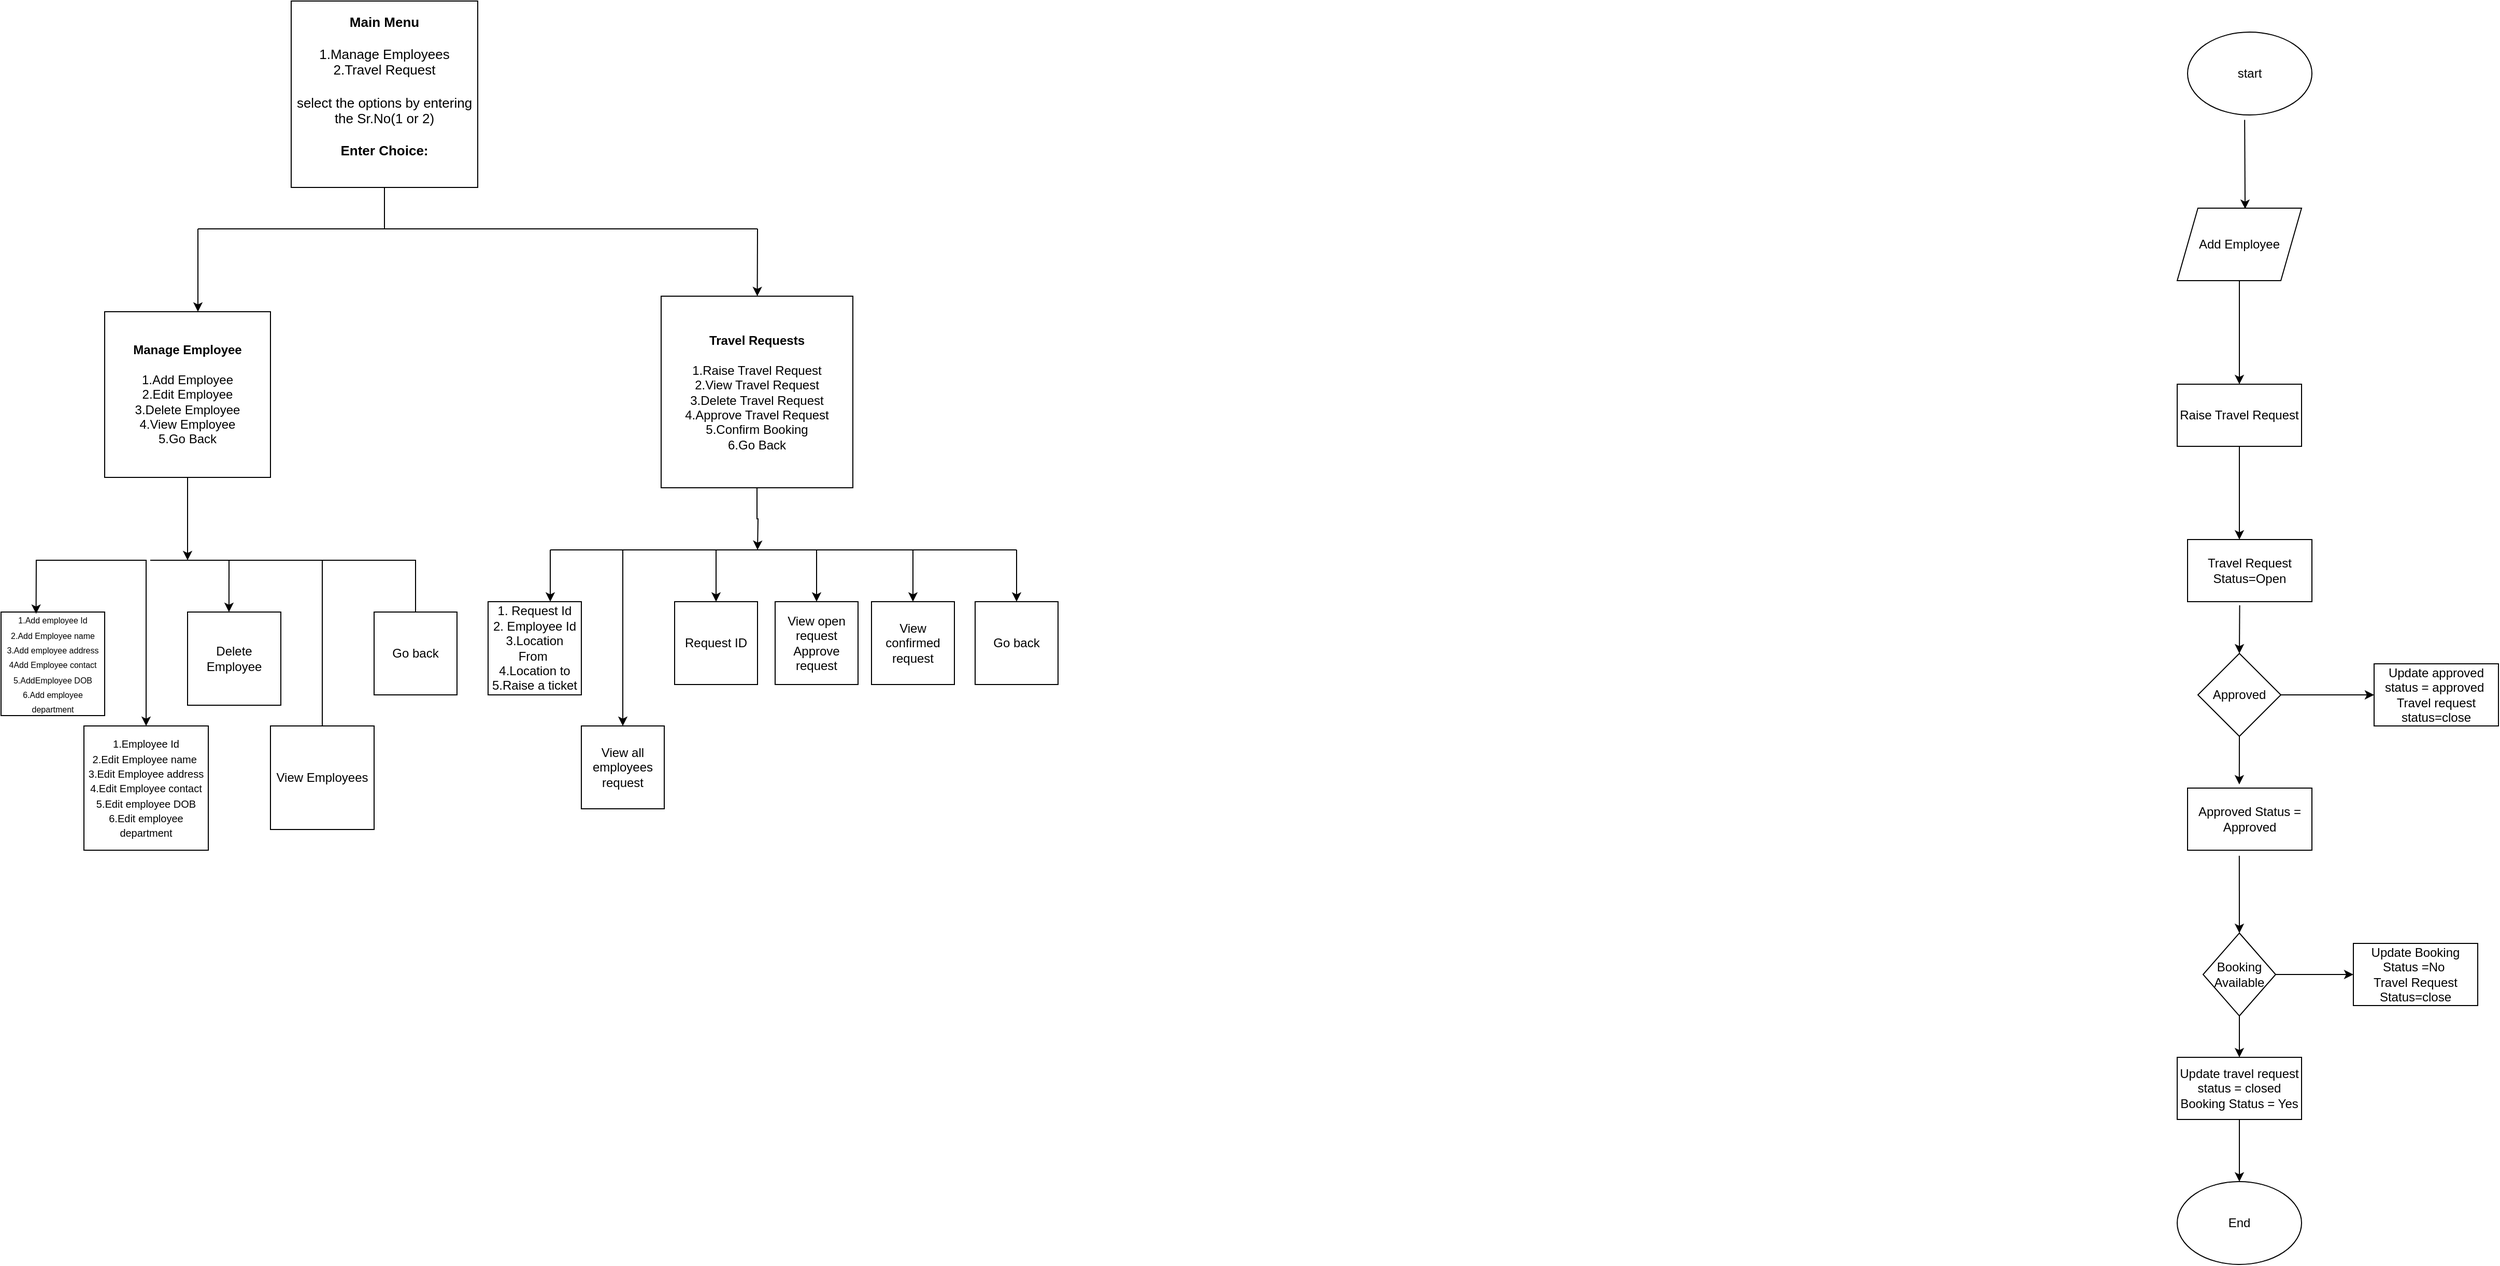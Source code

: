 <mxfile version="22.0.4" type="device">
  <diagram id="C5RBs43oDa-KdzZeNtuy" name="Page-1">
    <mxGraphModel dx="794" dy="456" grid="1" gridSize="10" guides="1" tooltips="1" connect="1" arrows="1" fold="1" page="1" pageScale="1" pageWidth="827" pageHeight="1169" math="0" shadow="0">
      <root>
        <mxCell id="WIyWlLk6GJQsqaUBKTNV-0" />
        <mxCell id="WIyWlLk6GJQsqaUBKTNV-1" parent="WIyWlLk6GJQsqaUBKTNV-0" />
        <mxCell id="EAZIWyAZ8jcEmbwy2l7Q-3" value="" style="endArrow=none;html=1;rounded=0;" parent="WIyWlLk6GJQsqaUBKTNV-1" source="EAZIWyAZ8jcEmbwy2l7Q-2" edge="1">
          <mxGeometry width="50" height="50" relative="1" as="geometry">
            <mxPoint x="360" y="350" as="sourcePoint" />
            <mxPoint x="410" y="300" as="targetPoint" />
          </mxGeometry>
        </mxCell>
        <mxCell id="EAZIWyAZ8jcEmbwy2l7Q-4" value="" style="endArrow=none;html=1;rounded=0;" parent="WIyWlLk6GJQsqaUBKTNV-1" target="EAZIWyAZ8jcEmbwy2l7Q-2" edge="1">
          <mxGeometry width="50" height="50" relative="1" as="geometry">
            <mxPoint x="370" y="360" as="sourcePoint" />
            <mxPoint x="410" y="300" as="targetPoint" />
          </mxGeometry>
        </mxCell>
        <mxCell id="EAZIWyAZ8jcEmbwy2l7Q-2" value="&lt;span style=&quot;font-size: 13px;&quot;&gt;&lt;b&gt;Main Menu&lt;/b&gt;&lt;br&gt;&lt;br&gt;1.Manage Employees&lt;br&gt;2.Travel Request&lt;br&gt;&lt;br&gt;select the options by entering the Sr.No(1 or 2)&lt;br&gt;&lt;b&gt;&lt;br&gt;Enter Choice:&lt;/b&gt;&lt;br&gt;&lt;br&gt;&lt;/span&gt;" style="whiteSpace=wrap;html=1;aspect=fixed;strokeColor=default;" parent="WIyWlLk6GJQsqaUBKTNV-1" vertex="1">
          <mxGeometry x="280" y="140" width="180" height="180" as="geometry" />
        </mxCell>
        <mxCell id="EAZIWyAZ8jcEmbwy2l7Q-6" value="" style="endArrow=none;html=1;rounded=0;" parent="WIyWlLk6GJQsqaUBKTNV-1" edge="1">
          <mxGeometry width="50" height="50" relative="1" as="geometry">
            <mxPoint x="190" y="360" as="sourcePoint" />
            <mxPoint x="730" y="360" as="targetPoint" />
          </mxGeometry>
        </mxCell>
        <mxCell id="Qi8HPNzengzMcqGq8Z2p-6" style="edgeStyle=orthogonalEdgeStyle;rounded=0;orthogonalLoop=1;jettySize=auto;html=1;exitX=0.5;exitY=1;exitDx=0;exitDy=0;" edge="1" parent="WIyWlLk6GJQsqaUBKTNV-1" source="EAZIWyAZ8jcEmbwy2l7Q-12">
          <mxGeometry relative="1" as="geometry">
            <mxPoint x="180" y="680" as="targetPoint" />
          </mxGeometry>
        </mxCell>
        <mxCell id="EAZIWyAZ8jcEmbwy2l7Q-12" value="&lt;b&gt;Manage Employee&lt;br&gt;&lt;/b&gt;&lt;br&gt;1.Add Employee&lt;br&gt;2.Edit Employee&lt;br&gt;3.Delete Employee&lt;br&gt;4.View Employee&lt;br&gt;5.Go Back" style="whiteSpace=wrap;html=1;aspect=fixed;" parent="WIyWlLk6GJQsqaUBKTNV-1" vertex="1">
          <mxGeometry x="100" y="440" width="160" height="160" as="geometry" />
        </mxCell>
        <mxCell id="Qi8HPNzengzMcqGq8Z2p-5" style="edgeStyle=orthogonalEdgeStyle;rounded=0;orthogonalLoop=1;jettySize=auto;html=1;exitX=0.5;exitY=1;exitDx=0;exitDy=0;" edge="1" parent="WIyWlLk6GJQsqaUBKTNV-1" source="EAZIWyAZ8jcEmbwy2l7Q-13">
          <mxGeometry relative="1" as="geometry">
            <mxPoint x="730" y="670" as="targetPoint" />
          </mxGeometry>
        </mxCell>
        <mxCell id="EAZIWyAZ8jcEmbwy2l7Q-13" value="&lt;b&gt;Travel Requests&lt;/b&gt;&lt;br&gt;&lt;br&gt;1.Raise Travel Request&lt;br&gt;2.View Travel Request&lt;br&gt;3.Delete Travel Request&lt;br&gt;4.Approve Travel Request&lt;br&gt;5.Confirm Booking&lt;br&gt;6.Go Back" style="whiteSpace=wrap;html=1;aspect=fixed;" parent="WIyWlLk6GJQsqaUBKTNV-1" vertex="1">
          <mxGeometry x="637" y="425" width="185" height="185" as="geometry" />
        </mxCell>
        <mxCell id="EAZIWyAZ8jcEmbwy2l7Q-17" value="&lt;font style=&quot;font-size: 8px;&quot;&gt;&lt;span style=&quot;&quot;&gt;1.Add employee Id&lt;br&gt;&lt;/span&gt;2.Add Employee name&lt;br&gt;3.Add employee address&lt;br&gt;4Add Employee contact&lt;br&gt;5.AddEmployee DOB&lt;br&gt;6.Add employee department&lt;br&gt;&lt;/font&gt;" style="whiteSpace=wrap;html=1;aspect=fixed;" parent="WIyWlLk6GJQsqaUBKTNV-1" vertex="1">
          <mxGeometry y="730" width="100" height="100" as="geometry" />
        </mxCell>
        <mxCell id="EAZIWyAZ8jcEmbwy2l7Q-18" value="" style="endArrow=classic;startArrow=classic;html=1;rounded=0;exitX=0.338;exitY=0.017;exitDx=0;exitDy=0;exitPerimeter=0;entryX=0.5;entryY=0;entryDx=0;entryDy=0;" parent="WIyWlLk6GJQsqaUBKTNV-1" source="EAZIWyAZ8jcEmbwy2l7Q-17" target="EAZIWyAZ8jcEmbwy2l7Q-19" edge="1">
          <mxGeometry width="50" height="50" relative="1" as="geometry">
            <mxPoint x="360" y="700" as="sourcePoint" />
            <mxPoint x="410" y="680" as="targetPoint" />
            <Array as="points">
              <mxPoint x="34" y="680" />
              <mxPoint x="140" y="680" />
            </Array>
          </mxGeometry>
        </mxCell>
        <mxCell id="EAZIWyAZ8jcEmbwy2l7Q-19" value="&lt;font size=&quot;1&quot;&gt;1.Employee Id&lt;br&gt;2.Edit Employee name&amp;nbsp;&lt;br&gt;3.Edit Employee address&lt;br&gt;4.Edit Employee contact&lt;br&gt;5.Edit employee DOB&lt;br&gt;6.Edit employee&lt;br&gt;department&lt;br&gt;&lt;/font&gt;" style="whiteSpace=wrap;html=1;aspect=fixed;" parent="WIyWlLk6GJQsqaUBKTNV-1" vertex="1">
          <mxGeometry x="80" y="840" width="120" height="120" as="geometry" />
        </mxCell>
        <mxCell id="EAZIWyAZ8jcEmbwy2l7Q-20" value="Delete Employee" style="whiteSpace=wrap;html=1;aspect=fixed;" parent="WIyWlLk6GJQsqaUBKTNV-1" vertex="1">
          <mxGeometry x="180" y="730" width="90" height="90" as="geometry" />
        </mxCell>
        <mxCell id="EAZIWyAZ8jcEmbwy2l7Q-21" value="" style="endArrow=none;html=1;rounded=0;" parent="WIyWlLk6GJQsqaUBKTNV-1" edge="1">
          <mxGeometry width="50" height="50" relative="1" as="geometry">
            <mxPoint x="144" y="680" as="sourcePoint" />
            <mxPoint x="400" y="680" as="targetPoint" />
            <Array as="points" />
          </mxGeometry>
        </mxCell>
        <mxCell id="EAZIWyAZ8jcEmbwy2l7Q-22" value="" style="endArrow=classic;html=1;rounded=0;entryX=0.444;entryY=0;entryDx=0;entryDy=0;entryPerimeter=0;" parent="WIyWlLk6GJQsqaUBKTNV-1" target="EAZIWyAZ8jcEmbwy2l7Q-20" edge="1">
          <mxGeometry width="50" height="50" relative="1" as="geometry">
            <mxPoint x="220" y="680" as="sourcePoint" />
            <mxPoint x="200" y="650" as="targetPoint" />
          </mxGeometry>
        </mxCell>
        <mxCell id="EAZIWyAZ8jcEmbwy2l7Q-23" value="View Employees" style="whiteSpace=wrap;html=1;aspect=fixed;" parent="WIyWlLk6GJQsqaUBKTNV-1" vertex="1">
          <mxGeometry x="260" y="840" width="100" height="100" as="geometry" />
        </mxCell>
        <mxCell id="EAZIWyAZ8jcEmbwy2l7Q-24" value="Go back" style="whiteSpace=wrap;html=1;aspect=fixed;" parent="WIyWlLk6GJQsqaUBKTNV-1" vertex="1">
          <mxGeometry x="360" y="730" width="80" height="80" as="geometry" />
        </mxCell>
        <mxCell id="EAZIWyAZ8jcEmbwy2l7Q-25" value="" style="endArrow=none;html=1;rounded=0;entryX=0.5;entryY=0;entryDx=0;entryDy=0;entryPerimeter=0;exitX=0.5;exitY=0;exitDx=0;exitDy=0;" parent="WIyWlLk6GJQsqaUBKTNV-1" source="EAZIWyAZ8jcEmbwy2l7Q-23" target="EAZIWyAZ8jcEmbwy2l7Q-24" edge="1">
          <mxGeometry width="50" height="50" relative="1" as="geometry">
            <mxPoint x="310" y="720" as="sourcePoint" />
            <mxPoint x="393" y="725" as="targetPoint" />
            <Array as="points">
              <mxPoint x="310" y="680" />
              <mxPoint x="400" y="680" />
            </Array>
          </mxGeometry>
        </mxCell>
        <mxCell id="EAZIWyAZ8jcEmbwy2l7Q-27" value="1. Request Id&lt;br&gt;2. Employee Id&lt;br&gt;3.Location From&amp;nbsp;&lt;br&gt;4.Location to&lt;br&gt;5.Raise a ticket" style="whiteSpace=wrap;html=1;aspect=fixed;" parent="WIyWlLk6GJQsqaUBKTNV-1" vertex="1">
          <mxGeometry x="470" y="720" width="90" height="90" as="geometry" />
        </mxCell>
        <mxCell id="EAZIWyAZ8jcEmbwy2l7Q-28" value="View all employees request" style="whiteSpace=wrap;html=1;aspect=fixed;" parent="WIyWlLk6GJQsqaUBKTNV-1" vertex="1">
          <mxGeometry x="560" y="840" width="80" height="80" as="geometry" />
        </mxCell>
        <mxCell id="EAZIWyAZ8jcEmbwy2l7Q-29" value="Request ID" style="whiteSpace=wrap;html=1;aspect=fixed;" parent="WIyWlLk6GJQsqaUBKTNV-1" vertex="1">
          <mxGeometry x="650" y="720" width="80" height="80" as="geometry" />
        </mxCell>
        <mxCell id="EAZIWyAZ8jcEmbwy2l7Q-30" value="View open request&lt;br&gt;Approve request" style="whiteSpace=wrap;html=1;aspect=fixed;" parent="WIyWlLk6GJQsqaUBKTNV-1" vertex="1">
          <mxGeometry x="747" y="720" width="80" height="80" as="geometry" />
        </mxCell>
        <mxCell id="EAZIWyAZ8jcEmbwy2l7Q-31" value="Go back" style="whiteSpace=wrap;html=1;aspect=fixed;" parent="WIyWlLk6GJQsqaUBKTNV-1" vertex="1">
          <mxGeometry x="940" y="720" width="80" height="80" as="geometry" />
        </mxCell>
        <mxCell id="EAZIWyAZ8jcEmbwy2l7Q-32" value="View confirmed request" style="whiteSpace=wrap;html=1;aspect=fixed;" parent="WIyWlLk6GJQsqaUBKTNV-1" vertex="1">
          <mxGeometry x="840" y="720" width="80" height="80" as="geometry" />
        </mxCell>
        <mxCell id="EAZIWyAZ8jcEmbwy2l7Q-40" value="" style="endArrow=none;html=1;rounded=0;" parent="WIyWlLk6GJQsqaUBKTNV-1" edge="1">
          <mxGeometry width="50" height="50" relative="1" as="geometry">
            <mxPoint x="530" y="670" as="sourcePoint" />
            <mxPoint x="980" y="670" as="targetPoint" />
          </mxGeometry>
        </mxCell>
        <mxCell id="EAZIWyAZ8jcEmbwy2l7Q-45" value="" style="endArrow=classic;html=1;rounded=0;" parent="WIyWlLk6GJQsqaUBKTNV-1" edge="1">
          <mxGeometry width="50" height="50" relative="1" as="geometry">
            <mxPoint x="530" y="670" as="sourcePoint" />
            <mxPoint x="530" y="720" as="targetPoint" />
          </mxGeometry>
        </mxCell>
        <mxCell id="EAZIWyAZ8jcEmbwy2l7Q-46" value="" style="endArrow=classic;html=1;rounded=0;entryX=0.5;entryY=0;entryDx=0;entryDy=0;" parent="WIyWlLk6GJQsqaUBKTNV-1" target="EAZIWyAZ8jcEmbwy2l7Q-28" edge="1">
          <mxGeometry width="50" height="50" relative="1" as="geometry">
            <mxPoint x="600" y="670" as="sourcePoint" />
            <mxPoint x="530" y="430" as="targetPoint" />
          </mxGeometry>
        </mxCell>
        <mxCell id="EAZIWyAZ8jcEmbwy2l7Q-47" value="" style="endArrow=classic;html=1;rounded=0;entryX=0.5;entryY=0;entryDx=0;entryDy=0;" parent="WIyWlLk6GJQsqaUBKTNV-1" target="EAZIWyAZ8jcEmbwy2l7Q-29" edge="1">
          <mxGeometry width="50" height="50" relative="1" as="geometry">
            <mxPoint x="690" y="670" as="sourcePoint" />
            <mxPoint x="720" y="600" as="targetPoint" />
          </mxGeometry>
        </mxCell>
        <mxCell id="EAZIWyAZ8jcEmbwy2l7Q-48" value="" style="endArrow=classic;html=1;rounded=0;entryX=0.5;entryY=0;entryDx=0;entryDy=0;" parent="WIyWlLk6GJQsqaUBKTNV-1" target="EAZIWyAZ8jcEmbwy2l7Q-30" edge="1">
          <mxGeometry width="50" height="50" relative="1" as="geometry">
            <mxPoint x="787" y="670" as="sourcePoint" />
            <mxPoint x="720" y="600" as="targetPoint" />
          </mxGeometry>
        </mxCell>
        <mxCell id="EAZIWyAZ8jcEmbwy2l7Q-49" value="" style="endArrow=classic;html=1;rounded=0;entryX=0.5;entryY=0;entryDx=0;entryDy=0;" parent="WIyWlLk6GJQsqaUBKTNV-1" target="EAZIWyAZ8jcEmbwy2l7Q-32" edge="1">
          <mxGeometry width="50" height="50" relative="1" as="geometry">
            <mxPoint x="880" y="670" as="sourcePoint" />
            <mxPoint x="720" y="600" as="targetPoint" />
          </mxGeometry>
        </mxCell>
        <mxCell id="EAZIWyAZ8jcEmbwy2l7Q-50" value="" style="endArrow=classic;html=1;rounded=0;" parent="WIyWlLk6GJQsqaUBKTNV-1" target="EAZIWyAZ8jcEmbwy2l7Q-31" edge="1">
          <mxGeometry width="50" height="50" relative="1" as="geometry">
            <mxPoint x="980" y="670" as="sourcePoint" />
            <mxPoint x="720" y="600" as="targetPoint" />
          </mxGeometry>
        </mxCell>
        <mxCell id="EAZIWyAZ8jcEmbwy2l7Q-51" value="start" style="ellipse;whiteSpace=wrap;html=1;" parent="WIyWlLk6GJQsqaUBKTNV-1" vertex="1">
          <mxGeometry x="2110" y="170" width="120" height="80" as="geometry" />
        </mxCell>
        <mxCell id="EAZIWyAZ8jcEmbwy2l7Q-52" value="Add Employee" style="shape=parallelogram;perimeter=parallelogramPerimeter;whiteSpace=wrap;html=1;fixedSize=1;" parent="WIyWlLk6GJQsqaUBKTNV-1" vertex="1">
          <mxGeometry x="2100" y="340" width="120" height="70" as="geometry" />
        </mxCell>
        <mxCell id="EAZIWyAZ8jcEmbwy2l7Q-53" value="Raise Travel Request" style="rounded=0;whiteSpace=wrap;html=1;" parent="WIyWlLk6GJQsqaUBKTNV-1" vertex="1">
          <mxGeometry x="2100" y="510" width="120" height="60" as="geometry" />
        </mxCell>
        <mxCell id="EAZIWyAZ8jcEmbwy2l7Q-62" value="" style="endArrow=classic;html=1;rounded=0;exitX=0.459;exitY=1.059;exitDx=0;exitDy=0;exitPerimeter=0;entryX=0.546;entryY=0.01;entryDx=0;entryDy=0;entryPerimeter=0;" parent="WIyWlLk6GJQsqaUBKTNV-1" source="EAZIWyAZ8jcEmbwy2l7Q-51" target="EAZIWyAZ8jcEmbwy2l7Q-52" edge="1">
          <mxGeometry width="50" height="50" relative="1" as="geometry">
            <mxPoint x="2130" y="320" as="sourcePoint" />
            <mxPoint x="2165" y="330" as="targetPoint" />
          </mxGeometry>
        </mxCell>
        <mxCell id="EAZIWyAZ8jcEmbwy2l7Q-63" value="" style="endArrow=classic;html=1;rounded=0;entryX=0.5;entryY=0;entryDx=0;entryDy=0;exitX=0.5;exitY=1;exitDx=0;exitDy=0;" parent="WIyWlLk6GJQsqaUBKTNV-1" source="EAZIWyAZ8jcEmbwy2l7Q-52" target="EAZIWyAZ8jcEmbwy2l7Q-53" edge="1">
          <mxGeometry width="50" height="50" relative="1" as="geometry">
            <mxPoint x="2130" y="490" as="sourcePoint" />
            <mxPoint x="2180" y="440" as="targetPoint" />
          </mxGeometry>
        </mxCell>
        <mxCell id="EAZIWyAZ8jcEmbwy2l7Q-64" value="" style="endArrow=classic;html=1;rounded=0;entryX=0.5;entryY=0;entryDx=0;entryDy=0;exitX=0.5;exitY=1;exitDx=0;exitDy=0;" parent="WIyWlLk6GJQsqaUBKTNV-1" source="EAZIWyAZ8jcEmbwy2l7Q-53" edge="1">
          <mxGeometry width="50" height="50" relative="1" as="geometry">
            <mxPoint x="2130" y="670" as="sourcePoint" />
            <mxPoint x="2160" y="660" as="targetPoint" />
          </mxGeometry>
        </mxCell>
        <mxCell id="EAZIWyAZ8jcEmbwy2l7Q-74" value="Travel Request Status=Open" style="rounded=0;whiteSpace=wrap;html=1;" parent="WIyWlLk6GJQsqaUBKTNV-1" vertex="1">
          <mxGeometry x="2110" y="660" width="120" height="60" as="geometry" />
        </mxCell>
        <mxCell id="EAZIWyAZ8jcEmbwy2l7Q-75" value="Approved" style="rhombus;whiteSpace=wrap;html=1;" parent="WIyWlLk6GJQsqaUBKTNV-1" vertex="1">
          <mxGeometry x="2120" y="770" width="80" height="80" as="geometry" />
        </mxCell>
        <mxCell id="EAZIWyAZ8jcEmbwy2l7Q-76" value="Approved Status = Approved" style="rounded=0;whiteSpace=wrap;html=1;" parent="WIyWlLk6GJQsqaUBKTNV-1" vertex="1">
          <mxGeometry x="2110" y="900" width="120" height="60" as="geometry" />
        </mxCell>
        <mxCell id="EAZIWyAZ8jcEmbwy2l7Q-77" value="Booking Available" style="rhombus;whiteSpace=wrap;html=1;" parent="WIyWlLk6GJQsqaUBKTNV-1" vertex="1">
          <mxGeometry x="2125" y="1040" width="70" height="80" as="geometry" />
        </mxCell>
        <mxCell id="EAZIWyAZ8jcEmbwy2l7Q-78" value="" style="endArrow=classic;html=1;rounded=0;entryX=0.5;entryY=0;entryDx=0;entryDy=0;exitX=0.419;exitY=1.059;exitDx=0;exitDy=0;exitPerimeter=0;" parent="WIyWlLk6GJQsqaUBKTNV-1" source="EAZIWyAZ8jcEmbwy2l7Q-74" target="EAZIWyAZ8jcEmbwy2l7Q-75" edge="1">
          <mxGeometry width="50" height="50" relative="1" as="geometry">
            <mxPoint x="2070" y="800" as="sourcePoint" />
            <mxPoint x="2120" y="750" as="targetPoint" />
          </mxGeometry>
        </mxCell>
        <mxCell id="EAZIWyAZ8jcEmbwy2l7Q-79" value="" style="endArrow=classic;html=1;rounded=0;exitX=0.5;exitY=1;exitDx=0;exitDy=0;entryX=0.416;entryY=-0.059;entryDx=0;entryDy=0;entryPerimeter=0;" parent="WIyWlLk6GJQsqaUBKTNV-1" source="EAZIWyAZ8jcEmbwy2l7Q-75" target="EAZIWyAZ8jcEmbwy2l7Q-76" edge="1">
          <mxGeometry width="50" height="50" relative="1" as="geometry">
            <mxPoint x="2070" y="900" as="sourcePoint" />
            <mxPoint x="2120" y="850" as="targetPoint" />
          </mxGeometry>
        </mxCell>
        <mxCell id="EAZIWyAZ8jcEmbwy2l7Q-80" value="" style="endArrow=classic;html=1;rounded=0;entryX=0.5;entryY=0;entryDx=0;entryDy=0;exitX=0.416;exitY=1.089;exitDx=0;exitDy=0;exitPerimeter=0;" parent="WIyWlLk6GJQsqaUBKTNV-1" source="EAZIWyAZ8jcEmbwy2l7Q-76" target="EAZIWyAZ8jcEmbwy2l7Q-77" edge="1">
          <mxGeometry width="50" height="50" relative="1" as="geometry">
            <mxPoint x="2160" y="970" as="sourcePoint" />
            <mxPoint x="2120" y="1040" as="targetPoint" />
          </mxGeometry>
        </mxCell>
        <mxCell id="EAZIWyAZ8jcEmbwy2l7Q-82" value="Update Booking Status =No&amp;nbsp;&lt;br&gt;Travel Request Status=close" style="rounded=0;whiteSpace=wrap;html=1;" parent="WIyWlLk6GJQsqaUBKTNV-1" vertex="1">
          <mxGeometry x="2270" y="1050" width="120" height="60" as="geometry" />
        </mxCell>
        <mxCell id="EAZIWyAZ8jcEmbwy2l7Q-83" value="" style="endArrow=classic;html=1;rounded=0;exitX=1;exitY=0.5;exitDx=0;exitDy=0;entryX=0;entryY=0.5;entryDx=0;entryDy=0;" parent="WIyWlLk6GJQsqaUBKTNV-1" source="EAZIWyAZ8jcEmbwy2l7Q-77" target="EAZIWyAZ8jcEmbwy2l7Q-82" edge="1">
          <mxGeometry width="50" height="50" relative="1" as="geometry">
            <mxPoint x="2170" y="1060" as="sourcePoint" />
            <mxPoint x="2220" y="1010" as="targetPoint" />
          </mxGeometry>
        </mxCell>
        <mxCell id="EAZIWyAZ8jcEmbwy2l7Q-84" value="Update approved status = approved&amp;nbsp;&lt;br&gt;Travel request status=close" style="rounded=0;whiteSpace=wrap;html=1;" parent="WIyWlLk6GJQsqaUBKTNV-1" vertex="1">
          <mxGeometry x="2290" y="780" width="120" height="60" as="geometry" />
        </mxCell>
        <mxCell id="EAZIWyAZ8jcEmbwy2l7Q-85" value="" style="endArrow=classic;html=1;rounded=0;entryX=0;entryY=0.5;entryDx=0;entryDy=0;exitX=1;exitY=0.5;exitDx=0;exitDy=0;" parent="WIyWlLk6GJQsqaUBKTNV-1" source="EAZIWyAZ8jcEmbwy2l7Q-75" target="EAZIWyAZ8jcEmbwy2l7Q-84" edge="1">
          <mxGeometry width="50" height="50" relative="1" as="geometry">
            <mxPoint x="2170" y="930" as="sourcePoint" />
            <mxPoint x="2220" y="880" as="targetPoint" />
          </mxGeometry>
        </mxCell>
        <mxCell id="EAZIWyAZ8jcEmbwy2l7Q-86" value="Update travel request status = closed&lt;br&gt;Booking Status = Yes" style="rounded=0;whiteSpace=wrap;html=1;" parent="WIyWlLk6GJQsqaUBKTNV-1" vertex="1">
          <mxGeometry x="2100" y="1160" width="120" height="60" as="geometry" />
        </mxCell>
        <mxCell id="EAZIWyAZ8jcEmbwy2l7Q-87" value="End" style="ellipse;whiteSpace=wrap;html=1;" parent="WIyWlLk6GJQsqaUBKTNV-1" vertex="1">
          <mxGeometry x="2100" y="1280" width="120" height="80" as="geometry" />
        </mxCell>
        <mxCell id="EAZIWyAZ8jcEmbwy2l7Q-88" value="" style="endArrow=classic;html=1;rounded=0;exitX=0.5;exitY=1;exitDx=0;exitDy=0;entryX=0.5;entryY=0;entryDx=0;entryDy=0;" parent="WIyWlLk6GJQsqaUBKTNV-1" source="EAZIWyAZ8jcEmbwy2l7Q-77" target="EAZIWyAZ8jcEmbwy2l7Q-86" edge="1">
          <mxGeometry width="50" height="50" relative="1" as="geometry">
            <mxPoint x="2150" y="1250" as="sourcePoint" />
            <mxPoint x="2200" y="1200" as="targetPoint" />
          </mxGeometry>
        </mxCell>
        <mxCell id="EAZIWyAZ8jcEmbwy2l7Q-89" value="" style="endArrow=classic;html=1;rounded=0;entryX=0.5;entryY=0;entryDx=0;entryDy=0;exitX=0.5;exitY=1;exitDx=0;exitDy=0;" parent="WIyWlLk6GJQsqaUBKTNV-1" source="EAZIWyAZ8jcEmbwy2l7Q-86" target="EAZIWyAZ8jcEmbwy2l7Q-87" edge="1">
          <mxGeometry width="50" height="50" relative="1" as="geometry">
            <mxPoint x="2150" y="1250" as="sourcePoint" />
            <mxPoint x="2200" y="1200" as="targetPoint" />
          </mxGeometry>
        </mxCell>
        <mxCell id="Qi8HPNzengzMcqGq8Z2p-1" value="" style="endArrow=classic;html=1;rounded=0;" edge="1" parent="WIyWlLk6GJQsqaUBKTNV-1" target="EAZIWyAZ8jcEmbwy2l7Q-13">
          <mxGeometry width="50" height="50" relative="1" as="geometry">
            <mxPoint x="730" y="360" as="sourcePoint" />
            <mxPoint x="450" y="480" as="targetPoint" />
          </mxGeometry>
        </mxCell>
        <mxCell id="Qi8HPNzengzMcqGq8Z2p-2" value="" style="endArrow=classic;html=1;rounded=0;" edge="1" parent="WIyWlLk6GJQsqaUBKTNV-1">
          <mxGeometry width="50" height="50" relative="1" as="geometry">
            <mxPoint x="190" y="360" as="sourcePoint" />
            <mxPoint x="190" y="440" as="targetPoint" />
          </mxGeometry>
        </mxCell>
      </root>
    </mxGraphModel>
  </diagram>
</mxfile>
